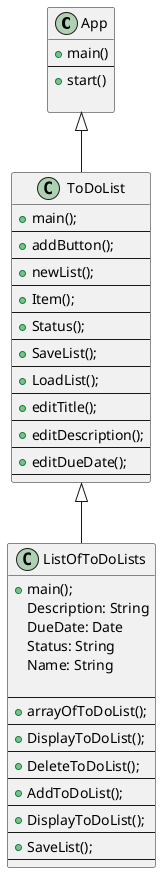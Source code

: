 @startuml
'https://plantuml.com/sequence-diagram

class App {
+main()
---
+start()

}

class ToDoList{
+main();
----
+addButton();
----
+newList();
----
+Item();
----
+Status();
----
+SaveList();
----
+LoadList();
----
+editTitle();
----
+editDescription();
----
+editDueDate();
----
}

class ListOfToDoLists{
+main();
Description: String
DueDate: Date
Status: String
Name: String

----
+arrayOfToDoList();
----
+DisplayToDoList();
----
+DeleteToDoList();
----
+AddToDoList();
----
+DisplayToDoList();
----
+SaveList();
----
}

App <|-- ToDoList
ToDoList<|-- ListOfToDoLists

@enduml
